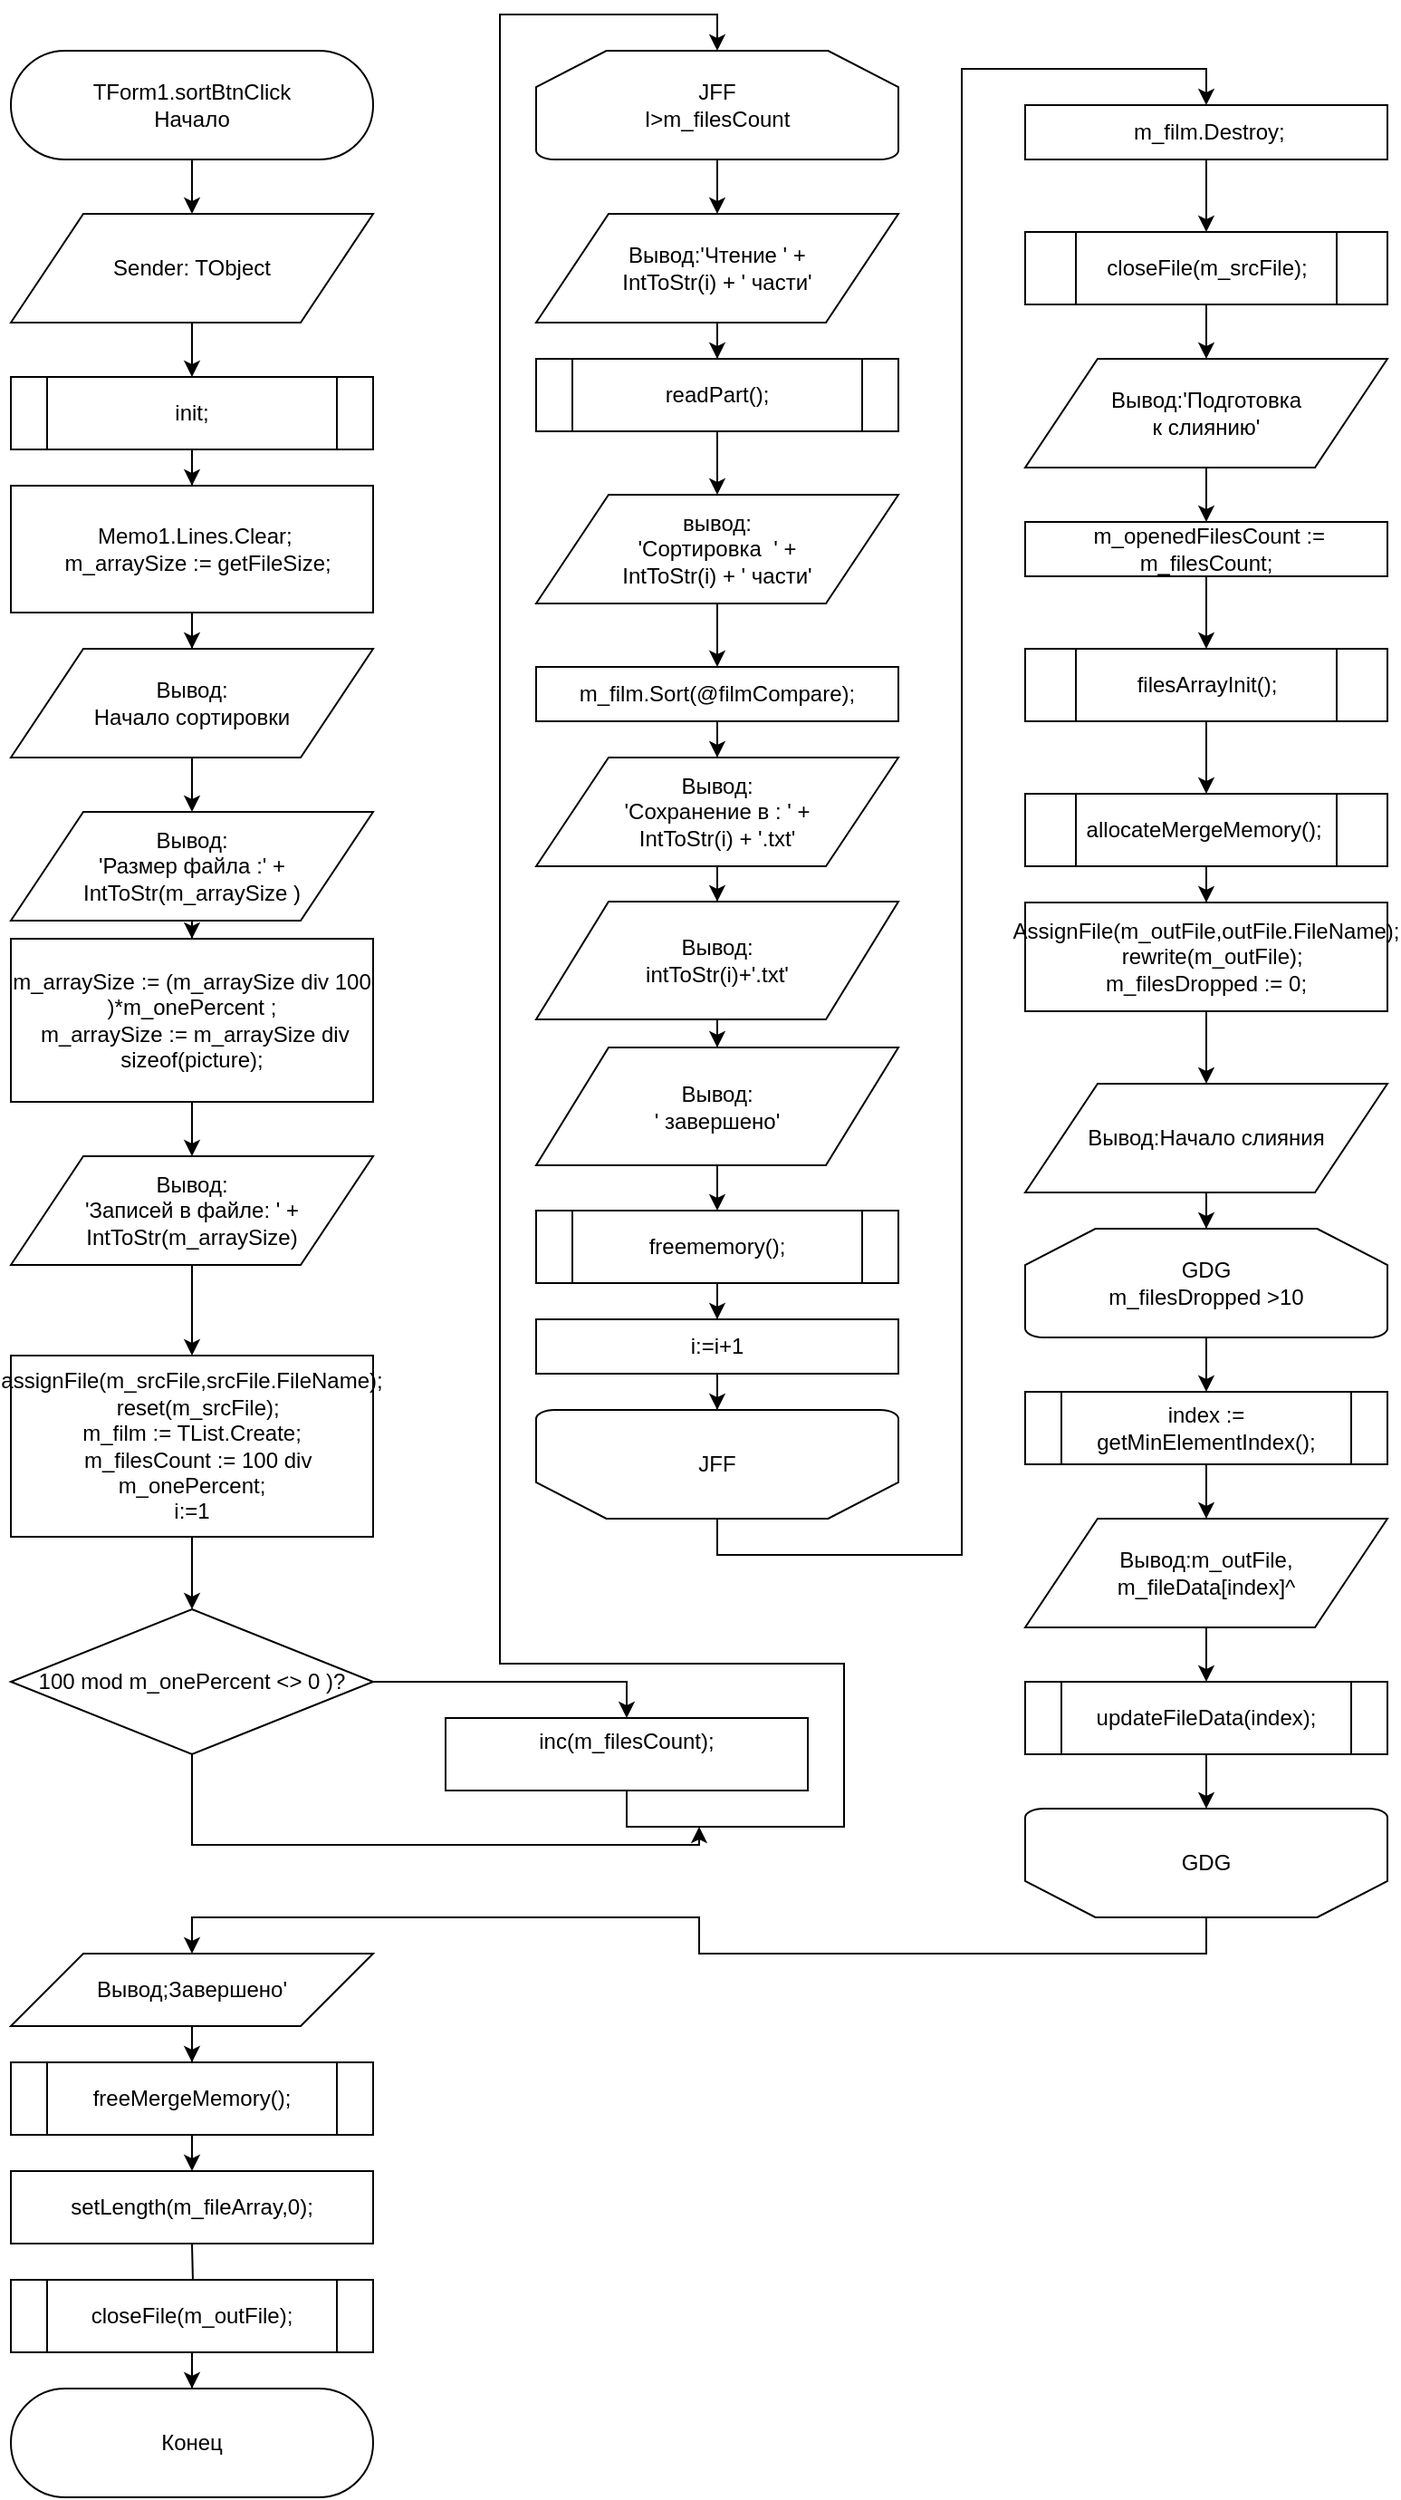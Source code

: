 <mxfile version="13.3.0" type="device"><diagram id="ahdpI5GsP08YjSviYUGm" name="Страница 1"><mxGraphModel dx="644" dy="787" grid="1" gridSize="10" guides="1" tooltips="1" connect="1" arrows="1" fold="1" page="1" pageScale="1" pageWidth="827" pageHeight="1169" math="0" shadow="0"><root><mxCell id="0"/><mxCell id="1" parent="0"/><mxCell id="VddNr5TeRaoHhREz-XBq-5" style="edgeStyle=orthogonalEdgeStyle;rounded=0;orthogonalLoop=1;jettySize=auto;html=1;exitX=0.5;exitY=1;exitDx=0;exitDy=0;" edge="1" parent="1" source="VddNr5TeRaoHhREz-XBq-2" target="VddNr5TeRaoHhREz-XBq-4"><mxGeometry relative="1" as="geometry"/></mxCell><mxCell id="VddNr5TeRaoHhREz-XBq-2" value="TForm1.sortBtnClick&lt;br&gt;Начало" style="rounded=1;whiteSpace=wrap;html=1;arcSize=50;" vertex="1" parent="1"><mxGeometry x="40" y="50" width="200" height="60" as="geometry"/></mxCell><mxCell id="VddNr5TeRaoHhREz-XBq-7" style="edgeStyle=orthogonalEdgeStyle;rounded=0;orthogonalLoop=1;jettySize=auto;html=1;exitX=0.5;exitY=1;exitDx=0;exitDy=0;" edge="1" parent="1" source="VddNr5TeRaoHhREz-XBq-4" target="VddNr5TeRaoHhREz-XBq-6"><mxGeometry relative="1" as="geometry"/></mxCell><mxCell id="VddNr5TeRaoHhREz-XBq-4" value="Sender: TObject" style="shape=parallelogram;perimeter=parallelogramPerimeter;whiteSpace=wrap;html=1;" vertex="1" parent="1"><mxGeometry x="40" y="140" width="200" height="60" as="geometry"/></mxCell><mxCell id="VddNr5TeRaoHhREz-XBq-9" style="edgeStyle=orthogonalEdgeStyle;rounded=0;orthogonalLoop=1;jettySize=auto;html=1;exitX=0.5;exitY=1;exitDx=0;exitDy=0;" edge="1" parent="1" source="VddNr5TeRaoHhREz-XBq-6" target="VddNr5TeRaoHhREz-XBq-8"><mxGeometry relative="1" as="geometry"/></mxCell><mxCell id="VddNr5TeRaoHhREz-XBq-6" value="init;" style="shape=process;whiteSpace=wrap;html=1;backgroundOutline=1;" vertex="1" parent="1"><mxGeometry x="40" y="230" width="200" height="40" as="geometry"/></mxCell><mxCell id="VddNr5TeRaoHhREz-XBq-11" style="edgeStyle=orthogonalEdgeStyle;rounded=0;orthogonalLoop=1;jettySize=auto;html=1;exitX=0.5;exitY=1;exitDx=0;exitDy=0;" edge="1" parent="1" source="VddNr5TeRaoHhREz-XBq-8" target="VddNr5TeRaoHhREz-XBq-10"><mxGeometry relative="1" as="geometry"/></mxCell><mxCell id="VddNr5TeRaoHhREz-XBq-8" value="&amp;nbsp;Memo1.Lines.Clear;&lt;br&gt;&amp;nbsp; m_arraySize := getFileSize;" style="rounded=0;whiteSpace=wrap;html=1;" vertex="1" parent="1"><mxGeometry x="40" y="290" width="200" height="70" as="geometry"/></mxCell><mxCell id="VddNr5TeRaoHhREz-XBq-13" style="edgeStyle=orthogonalEdgeStyle;rounded=0;orthogonalLoop=1;jettySize=auto;html=1;exitX=0.5;exitY=1;exitDx=0;exitDy=0;" edge="1" parent="1" source="VddNr5TeRaoHhREz-XBq-10" target="VddNr5TeRaoHhREz-XBq-12"><mxGeometry relative="1" as="geometry"/></mxCell><mxCell id="VddNr5TeRaoHhREz-XBq-10" value="Вывод:&lt;br&gt;Начало сортировки" style="shape=parallelogram;perimeter=parallelogramPerimeter;whiteSpace=wrap;html=1;" vertex="1" parent="1"><mxGeometry x="40" y="380" width="200" height="60" as="geometry"/></mxCell><mxCell id="VddNr5TeRaoHhREz-XBq-15" style="edgeStyle=orthogonalEdgeStyle;rounded=0;orthogonalLoop=1;jettySize=auto;html=1;exitX=0.5;exitY=1;exitDx=0;exitDy=0;" edge="1" parent="1" source="VddNr5TeRaoHhREz-XBq-12" target="VddNr5TeRaoHhREz-XBq-14"><mxGeometry relative="1" as="geometry"/></mxCell><mxCell id="VddNr5TeRaoHhREz-XBq-12" value="Вывод:&lt;br&gt;'Размер файла :' + IntToStr(m_arraySize )" style="shape=parallelogram;perimeter=parallelogramPerimeter;whiteSpace=wrap;html=1;" vertex="1" parent="1"><mxGeometry x="40" y="470" width="200" height="60" as="geometry"/></mxCell><mxCell id="VddNr5TeRaoHhREz-XBq-17" style="edgeStyle=orthogonalEdgeStyle;rounded=0;orthogonalLoop=1;jettySize=auto;html=1;exitX=0.5;exitY=1;exitDx=0;exitDy=0;" edge="1" parent="1" source="VddNr5TeRaoHhREz-XBq-14" target="VddNr5TeRaoHhREz-XBq-16"><mxGeometry relative="1" as="geometry"/></mxCell><mxCell id="VddNr5TeRaoHhREz-XBq-14" value="m_arraySize := (m_arraySize div 100 )*m_onePercent ;&lt;br&gt;&amp;nbsp;m_arraySize := m_arraySize div sizeof(picture);" style="rounded=0;whiteSpace=wrap;html=1;" vertex="1" parent="1"><mxGeometry x="40" y="540" width="200" height="90" as="geometry"/></mxCell><mxCell id="VddNr5TeRaoHhREz-XBq-21" style="edgeStyle=orthogonalEdgeStyle;rounded=0;orthogonalLoop=1;jettySize=auto;html=1;exitX=0.5;exitY=1;exitDx=0;exitDy=0;" edge="1" parent="1" source="VddNr5TeRaoHhREz-XBq-16" target="VddNr5TeRaoHhREz-XBq-18"><mxGeometry relative="1" as="geometry"/></mxCell><mxCell id="VddNr5TeRaoHhREz-XBq-16" value="Вывод:&lt;br&gt;'Записей в файле: ' + IntToStr(m_arraySize)" style="shape=parallelogram;perimeter=parallelogramPerimeter;whiteSpace=wrap;html=1;" vertex="1" parent="1"><mxGeometry x="40" y="660" width="200" height="60" as="geometry"/></mxCell><mxCell id="VddNr5TeRaoHhREz-XBq-23" style="edgeStyle=orthogonalEdgeStyle;rounded=0;orthogonalLoop=1;jettySize=auto;html=1;exitX=0.5;exitY=1;exitDx=0;exitDy=0;" edge="1" parent="1" source="VddNr5TeRaoHhREz-XBq-18" target="VddNr5TeRaoHhREz-XBq-22"><mxGeometry relative="1" as="geometry"/></mxCell><mxCell id="VddNr5TeRaoHhREz-XBq-18" value="&lt;div&gt;assignFile(m_srcFile,srcFile.FileName);&lt;/div&gt;&lt;div&gt;&amp;nbsp; reset(m_srcFile);&lt;/div&gt;&lt;div&gt;&lt;div&gt;m_film := TList.Create;&lt;/div&gt;&lt;div&gt;&amp;nbsp; m_filesCount := 100 div m_onePercent;&lt;/div&gt;&lt;/div&gt;&lt;div&gt;i:=1&lt;/div&gt;" style="rounded=0;whiteSpace=wrap;html=1;" vertex="1" parent="1"><mxGeometry x="40" y="770" width="200" height="100" as="geometry"/></mxCell><mxCell id="VddNr5TeRaoHhREz-XBq-25" style="edgeStyle=orthogonalEdgeStyle;rounded=0;orthogonalLoop=1;jettySize=auto;html=1;exitX=1;exitY=0.5;exitDx=0;exitDy=0;entryX=0.5;entryY=0;entryDx=0;entryDy=0;" edge="1" parent="1" source="VddNr5TeRaoHhREz-XBq-22" target="VddNr5TeRaoHhREz-XBq-24"><mxGeometry relative="1" as="geometry"/></mxCell><mxCell id="VddNr5TeRaoHhREz-XBq-28" style="edgeStyle=orthogonalEdgeStyle;rounded=0;orthogonalLoop=1;jettySize=auto;html=1;exitX=0.5;exitY=1;exitDx=0;exitDy=0;" edge="1" parent="1" source="VddNr5TeRaoHhREz-XBq-22"><mxGeometry relative="1" as="geometry"><mxPoint x="420" y="1030" as="targetPoint"/><Array as="points"><mxPoint x="140" y="1040"/><mxPoint x="420" y="1040"/></Array></mxGeometry></mxCell><mxCell id="VddNr5TeRaoHhREz-XBq-22" value="100 mod m_onePercent &amp;lt;&amp;gt; 0 )?" style="rhombus;whiteSpace=wrap;html=1;" vertex="1" parent="1"><mxGeometry x="40" y="910" width="200" height="80" as="geometry"/></mxCell><mxCell id="VddNr5TeRaoHhREz-XBq-27" style="edgeStyle=orthogonalEdgeStyle;rounded=0;orthogonalLoop=1;jettySize=auto;html=1;exitX=0.5;exitY=1;exitDx=0;exitDy=0;entryX=0.5;entryY=0;entryDx=0;entryDy=0;entryPerimeter=0;" edge="1" parent="1" source="VddNr5TeRaoHhREz-XBq-24" target="VddNr5TeRaoHhREz-XBq-26"><mxGeometry relative="1" as="geometry"><Array as="points"><mxPoint x="380" y="1030"/><mxPoint x="500" y="1030"/><mxPoint x="500" y="940"/><mxPoint x="310" y="940"/><mxPoint x="310" y="30"/><mxPoint x="430" y="30"/></Array></mxGeometry></mxCell><mxCell id="VddNr5TeRaoHhREz-XBq-24" value="&lt;div&gt;inc(m_filesCount);&lt;/div&gt;&lt;div&gt;&lt;br&gt;&lt;/div&gt;" style="rounded=0;whiteSpace=wrap;html=1;" vertex="1" parent="1"><mxGeometry x="280" y="970" width="200" height="40" as="geometry"/></mxCell><mxCell id="VddNr5TeRaoHhREz-XBq-30" style="edgeStyle=orthogonalEdgeStyle;rounded=0;orthogonalLoop=1;jettySize=auto;html=1;exitX=0.5;exitY=1;exitDx=0;exitDy=0;exitPerimeter=0;" edge="1" parent="1" source="VddNr5TeRaoHhREz-XBq-26" target="VddNr5TeRaoHhREz-XBq-29"><mxGeometry relative="1" as="geometry"/></mxCell><mxCell id="VddNr5TeRaoHhREz-XBq-26" value="JFF&lt;br&gt;I&amp;gt;m_filesCount" style="strokeWidth=1;html=1;shape=mxgraph.flowchart.loop_limit;whiteSpace=wrap;" vertex="1" parent="1"><mxGeometry x="330" y="50" width="200" height="60" as="geometry"/></mxCell><mxCell id="VddNr5TeRaoHhREz-XBq-32" style="edgeStyle=orthogonalEdgeStyle;rounded=0;orthogonalLoop=1;jettySize=auto;html=1;exitX=0.5;exitY=1;exitDx=0;exitDy=0;" edge="1" parent="1" source="VddNr5TeRaoHhREz-XBq-29" target="VddNr5TeRaoHhREz-XBq-31"><mxGeometry relative="1" as="geometry"/></mxCell><mxCell id="VddNr5TeRaoHhREz-XBq-29" value="Вывод:'Чтение ' + &lt;br&gt;IntToStr(i) + ' части'" style="shape=parallelogram;perimeter=parallelogramPerimeter;whiteSpace=wrap;html=1;strokeWidth=1;" vertex="1" parent="1"><mxGeometry x="330" y="140" width="200" height="60" as="geometry"/></mxCell><mxCell id="VddNr5TeRaoHhREz-XBq-34" style="edgeStyle=orthogonalEdgeStyle;rounded=0;orthogonalLoop=1;jettySize=auto;html=1;exitX=0.5;exitY=1;exitDx=0;exitDy=0;" edge="1" parent="1" source="VddNr5TeRaoHhREz-XBq-31" target="VddNr5TeRaoHhREz-XBq-33"><mxGeometry relative="1" as="geometry"/></mxCell><mxCell id="VddNr5TeRaoHhREz-XBq-31" value="readPart();" style="shape=process;whiteSpace=wrap;html=1;backgroundOutline=1;strokeWidth=1;" vertex="1" parent="1"><mxGeometry x="330" y="220" width="200" height="40" as="geometry"/></mxCell><mxCell id="VddNr5TeRaoHhREz-XBq-36" style="edgeStyle=orthogonalEdgeStyle;rounded=0;orthogonalLoop=1;jettySize=auto;html=1;exitX=0.5;exitY=1;exitDx=0;exitDy=0;" edge="1" parent="1" source="VddNr5TeRaoHhREz-XBq-33" target="VddNr5TeRaoHhREz-XBq-35"><mxGeometry relative="1" as="geometry"/></mxCell><mxCell id="VddNr5TeRaoHhREz-XBq-33" value="вывод:&lt;br&gt;'Сортировка&amp;nbsp; ' + &lt;br&gt;IntToStr(i) + ' части'" style="shape=parallelogram;perimeter=parallelogramPerimeter;whiteSpace=wrap;html=1;strokeWidth=1;" vertex="1" parent="1"><mxGeometry x="330" y="295" width="200" height="60" as="geometry"/></mxCell><mxCell id="VddNr5TeRaoHhREz-XBq-41" style="edgeStyle=orthogonalEdgeStyle;rounded=0;orthogonalLoop=1;jettySize=auto;html=1;exitX=0.5;exitY=1;exitDx=0;exitDy=0;" edge="1" parent="1" source="VddNr5TeRaoHhREz-XBq-35" target="VddNr5TeRaoHhREz-XBq-37"><mxGeometry relative="1" as="geometry"/></mxCell><mxCell id="VddNr5TeRaoHhREz-XBq-35" value="m_film.Sort(@filmCompare);" style="rounded=0;whiteSpace=wrap;html=1;strokeWidth=1;" vertex="1" parent="1"><mxGeometry x="330" y="390" width="200" height="30" as="geometry"/></mxCell><mxCell id="VddNr5TeRaoHhREz-XBq-40" style="edgeStyle=orthogonalEdgeStyle;rounded=0;orthogonalLoop=1;jettySize=auto;html=1;exitX=0.5;exitY=1;exitDx=0;exitDy=0;" edge="1" parent="1" source="VddNr5TeRaoHhREz-XBq-37" target="VddNr5TeRaoHhREz-XBq-38"><mxGeometry relative="1" as="geometry"/></mxCell><mxCell id="VddNr5TeRaoHhREz-XBq-37" value="Вывод:&lt;br&gt;'Сохранение в : ' + &lt;br&gt;IntToStr(i) + '.txt'" style="shape=parallelogram;perimeter=parallelogramPerimeter;whiteSpace=wrap;html=1;strokeWidth=1;" vertex="1" parent="1"><mxGeometry x="330" y="440" width="200" height="60" as="geometry"/></mxCell><mxCell id="VddNr5TeRaoHhREz-XBq-42" style="edgeStyle=orthogonalEdgeStyle;rounded=0;orthogonalLoop=1;jettySize=auto;html=1;exitX=0.5;exitY=1;exitDx=0;exitDy=0;" edge="1" parent="1" source="VddNr5TeRaoHhREz-XBq-38" target="VddNr5TeRaoHhREz-XBq-39"><mxGeometry relative="1" as="geometry"/></mxCell><mxCell id="VddNr5TeRaoHhREz-XBq-38" value="Вывод:&lt;br&gt;intToStr(i)+'.txt'" style="shape=parallelogram;perimeter=parallelogramPerimeter;whiteSpace=wrap;html=1;strokeWidth=1;" vertex="1" parent="1"><mxGeometry x="330" y="519.5" width="200" height="65" as="geometry"/></mxCell><mxCell id="VddNr5TeRaoHhREz-XBq-44" style="edgeStyle=orthogonalEdgeStyle;rounded=0;orthogonalLoop=1;jettySize=auto;html=1;exitX=0.5;exitY=1;exitDx=0;exitDy=0;" edge="1" parent="1" source="VddNr5TeRaoHhREz-XBq-39" target="VddNr5TeRaoHhREz-XBq-43"><mxGeometry relative="1" as="geometry"/></mxCell><mxCell id="VddNr5TeRaoHhREz-XBq-39" value="Вывод:&lt;br&gt;' завершено'" style="shape=parallelogram;perimeter=parallelogramPerimeter;whiteSpace=wrap;html=1;strokeWidth=1;" vertex="1" parent="1"><mxGeometry x="330" y="600" width="200" height="65" as="geometry"/></mxCell><mxCell id="VddNr5TeRaoHhREz-XBq-46" style="edgeStyle=orthogonalEdgeStyle;rounded=0;orthogonalLoop=1;jettySize=auto;html=1;exitX=0.5;exitY=1;exitDx=0;exitDy=0;" edge="1" parent="1" source="VddNr5TeRaoHhREz-XBq-43" target="VddNr5TeRaoHhREz-XBq-45"><mxGeometry relative="1" as="geometry"/></mxCell><mxCell id="VddNr5TeRaoHhREz-XBq-43" value="freememory();" style="shape=process;whiteSpace=wrap;html=1;backgroundOutline=1;strokeWidth=1;" vertex="1" parent="1"><mxGeometry x="330" y="690" width="200" height="40" as="geometry"/></mxCell><mxCell id="VddNr5TeRaoHhREz-XBq-48" style="edgeStyle=orthogonalEdgeStyle;rounded=0;orthogonalLoop=1;jettySize=auto;html=1;exitX=0.5;exitY=1;exitDx=0;exitDy=0;" edge="1" parent="1" source="VddNr5TeRaoHhREz-XBq-45" target="VddNr5TeRaoHhREz-XBq-47"><mxGeometry relative="1" as="geometry"/></mxCell><mxCell id="VddNr5TeRaoHhREz-XBq-45" value="i:=i+1" style="rounded=0;whiteSpace=wrap;html=1;strokeWidth=1;" vertex="1" parent="1"><mxGeometry x="330" y="750" width="200" height="30" as="geometry"/></mxCell><mxCell id="VddNr5TeRaoHhREz-XBq-56" style="edgeStyle=orthogonalEdgeStyle;rounded=0;orthogonalLoop=1;jettySize=auto;html=1;exitX=0.5;exitY=0;exitDx=0;exitDy=0;exitPerimeter=0;entryX=0.5;entryY=0;entryDx=0;entryDy=0;" edge="1" parent="1" source="VddNr5TeRaoHhREz-XBq-47" target="VddNr5TeRaoHhREz-XBq-49"><mxGeometry relative="1" as="geometry"/></mxCell><mxCell id="VddNr5TeRaoHhREz-XBq-47" value="&lt;span&gt;JFF&lt;/span&gt;" style="strokeWidth=1;html=1;shape=mxgraph.flowchart.loop_limit;whiteSpace=wrap;direction=west;" vertex="1" parent="1"><mxGeometry x="330" y="800" width="200" height="60" as="geometry"/></mxCell><mxCell id="VddNr5TeRaoHhREz-XBq-51" style="edgeStyle=orthogonalEdgeStyle;rounded=0;orthogonalLoop=1;jettySize=auto;html=1;exitX=0.5;exitY=1;exitDx=0;exitDy=0;" edge="1" parent="1" source="VddNr5TeRaoHhREz-XBq-49" target="VddNr5TeRaoHhREz-XBq-50"><mxGeometry relative="1" as="geometry"/></mxCell><mxCell id="VddNr5TeRaoHhREz-XBq-49" value="&amp;nbsp;m_film.Destroy;" style="rounded=0;whiteSpace=wrap;html=1;strokeWidth=1;" vertex="1" parent="1"><mxGeometry x="600" y="80" width="200" height="30" as="geometry"/></mxCell><mxCell id="VddNr5TeRaoHhREz-XBq-55" style="edgeStyle=orthogonalEdgeStyle;rounded=0;orthogonalLoop=1;jettySize=auto;html=1;exitX=0.5;exitY=1;exitDx=0;exitDy=0;" edge="1" parent="1" source="VddNr5TeRaoHhREz-XBq-50" target="VddNr5TeRaoHhREz-XBq-53"><mxGeometry relative="1" as="geometry"/></mxCell><mxCell id="VddNr5TeRaoHhREz-XBq-50" value="" style="verticalLabelPosition=bottom;verticalAlign=top;html=1;shape=process;whiteSpace=wrap;rounded=1;size=0.14;arcSize=0;strokeWidth=1;" vertex="1" parent="1"><mxGeometry x="600" y="150" width="200" height="40" as="geometry"/></mxCell><mxCell id="VddNr5TeRaoHhREz-XBq-52" value="closeFile(m_srcFile);" style="text;html=1;align=center;verticalAlign=middle;resizable=0;points=[];autosize=1;" vertex="1" parent="1"><mxGeometry x="635" y="160" width="130" height="20" as="geometry"/></mxCell><mxCell id="VddNr5TeRaoHhREz-XBq-64" style="edgeStyle=orthogonalEdgeStyle;rounded=0;orthogonalLoop=1;jettySize=auto;html=1;exitX=0.5;exitY=1;exitDx=0;exitDy=0;" edge="1" parent="1" source="VddNr5TeRaoHhREz-XBq-53" target="VddNr5TeRaoHhREz-XBq-60"><mxGeometry relative="1" as="geometry"/></mxCell><mxCell id="VddNr5TeRaoHhREz-XBq-53" value="Вывод:'Подготовка &lt;br&gt;к слиянию'" style="shape=parallelogram;perimeter=parallelogramPerimeter;whiteSpace=wrap;html=1;strokeWidth=1;" vertex="1" parent="1"><mxGeometry x="600" y="220" width="200" height="60" as="geometry"/></mxCell><mxCell id="VddNr5TeRaoHhREz-XBq-59" style="edgeStyle=orthogonalEdgeStyle;rounded=0;orthogonalLoop=1;jettySize=auto;html=1;exitX=0.5;exitY=1;exitDx=0;exitDy=0;" edge="1" parent="1" source="VddNr5TeRaoHhREz-XBq-60" target="VddNr5TeRaoHhREz-XBq-62"><mxGeometry relative="1" as="geometry"/></mxCell><mxCell id="VddNr5TeRaoHhREz-XBq-60" value="&amp;nbsp;m_openedFilesCount := m_filesCount;" style="rounded=0;whiteSpace=wrap;html=1;strokeWidth=1;" vertex="1" parent="1"><mxGeometry x="600" y="310" width="200" height="30" as="geometry"/></mxCell><mxCell id="VddNr5TeRaoHhREz-XBq-68" value="" style="edgeStyle=orthogonalEdgeStyle;rounded=0;orthogonalLoop=1;jettySize=auto;html=1;" edge="1" parent="1" source="VddNr5TeRaoHhREz-XBq-62" target="VddNr5TeRaoHhREz-XBq-67"><mxGeometry relative="1" as="geometry"/></mxCell><mxCell id="VddNr5TeRaoHhREz-XBq-62" value="" style="verticalLabelPosition=bottom;verticalAlign=top;html=1;shape=process;whiteSpace=wrap;rounded=1;size=0.14;arcSize=0;strokeWidth=1;" vertex="1" parent="1"><mxGeometry x="600" y="380" width="200" height="40" as="geometry"/></mxCell><mxCell id="VddNr5TeRaoHhREz-XBq-72" style="edgeStyle=orthogonalEdgeStyle;rounded=0;orthogonalLoop=1;jettySize=auto;html=1;exitX=0.5;exitY=1;exitDx=0;exitDy=0;" edge="1" parent="1" source="VddNr5TeRaoHhREz-XBq-67" target="VddNr5TeRaoHhREz-XBq-70"><mxGeometry relative="1" as="geometry"/></mxCell><mxCell id="VddNr5TeRaoHhREz-XBq-67" value="" style="verticalLabelPosition=bottom;verticalAlign=top;html=1;shape=process;whiteSpace=wrap;rounded=1;size=0.14;arcSize=0;strokeWidth=1;" vertex="1" parent="1"><mxGeometry x="600" y="460" width="200" height="40" as="geometry"/></mxCell><mxCell id="VddNr5TeRaoHhREz-XBq-63" value="filesArrayInit();" style="text;html=1;align=center;verticalAlign=middle;resizable=0;points=[];autosize=1;" vertex="1" parent="1"><mxGeometry x="655" y="390" width="90" height="20" as="geometry"/></mxCell><mxCell id="VddNr5TeRaoHhREz-XBq-69" value="&amp;nbsp; allocateMergeMemory();" style="text;html=1;align=center;verticalAlign=middle;resizable=0;points=[];autosize=1;" vertex="1" parent="1"><mxGeometry x="620" y="470" width="150" height="20" as="geometry"/></mxCell><mxCell id="VddNr5TeRaoHhREz-XBq-74" style="edgeStyle=orthogonalEdgeStyle;rounded=0;orthogonalLoop=1;jettySize=auto;html=1;exitX=0.5;exitY=1;exitDx=0;exitDy=0;" edge="1" parent="1" source="VddNr5TeRaoHhREz-XBq-70" target="VddNr5TeRaoHhREz-XBq-73"><mxGeometry relative="1" as="geometry"/></mxCell><mxCell id="VddNr5TeRaoHhREz-XBq-70" value="&lt;div&gt;AssignFile(m_outFile,outFile.FileName);&lt;/div&gt;&lt;div&gt;&amp;nbsp; rewrite(m_outFile);&lt;/div&gt;&lt;div&gt;m_filesDropped := 0;&lt;/div&gt;" style="rounded=0;whiteSpace=wrap;html=1;strokeWidth=1;" vertex="1" parent="1"><mxGeometry x="600" y="520" width="200" height="60" as="geometry"/></mxCell><mxCell id="VddNr5TeRaoHhREz-XBq-76" style="edgeStyle=orthogonalEdgeStyle;rounded=0;orthogonalLoop=1;jettySize=auto;html=1;exitX=0.5;exitY=1;exitDx=0;exitDy=0;" edge="1" parent="1" source="VddNr5TeRaoHhREz-XBq-73" target="VddNr5TeRaoHhREz-XBq-75"><mxGeometry relative="1" as="geometry"/></mxCell><mxCell id="VddNr5TeRaoHhREz-XBq-73" value="Вывод:Начало слияния" style="shape=parallelogram;perimeter=parallelogramPerimeter;whiteSpace=wrap;html=1;strokeWidth=1;" vertex="1" parent="1"><mxGeometry x="600" y="620" width="200" height="60" as="geometry"/></mxCell><mxCell id="VddNr5TeRaoHhREz-XBq-78" style="edgeStyle=orthogonalEdgeStyle;rounded=0;orthogonalLoop=1;jettySize=auto;html=1;exitX=0.5;exitY=1;exitDx=0;exitDy=0;exitPerimeter=0;" edge="1" parent="1" source="VddNr5TeRaoHhREz-XBq-75" target="VddNr5TeRaoHhREz-XBq-77"><mxGeometry relative="1" as="geometry"/></mxCell><mxCell id="VddNr5TeRaoHhREz-XBq-75" value="GDG&lt;br&gt;m_filesDropped &amp;gt;10" style="strokeWidth=1;html=1;shape=mxgraph.flowchart.loop_limit;whiteSpace=wrap;" vertex="1" parent="1"><mxGeometry x="600" y="700" width="200" height="60" as="geometry"/></mxCell><mxCell id="VddNr5TeRaoHhREz-XBq-80" style="edgeStyle=orthogonalEdgeStyle;rounded=0;orthogonalLoop=1;jettySize=auto;html=1;exitX=0.5;exitY=1;exitDx=0;exitDy=0;" edge="1" parent="1" source="VddNr5TeRaoHhREz-XBq-77" target="VddNr5TeRaoHhREz-XBq-79"><mxGeometry relative="1" as="geometry"/></mxCell><mxCell id="VddNr5TeRaoHhREz-XBq-77" value="index := getMinElementIndex();" style="shape=process;whiteSpace=wrap;html=1;backgroundOutline=1;strokeWidth=1;" vertex="1" parent="1"><mxGeometry x="600" y="790" width="200" height="40" as="geometry"/></mxCell><mxCell id="VddNr5TeRaoHhREz-XBq-82" style="edgeStyle=orthogonalEdgeStyle;rounded=0;orthogonalLoop=1;jettySize=auto;html=1;exitX=0.5;exitY=1;exitDx=0;exitDy=0;" edge="1" parent="1" source="VddNr5TeRaoHhREz-XBq-79" target="VddNr5TeRaoHhREz-XBq-81"><mxGeometry relative="1" as="geometry"/></mxCell><mxCell id="VddNr5TeRaoHhREz-XBq-79" value="Вывод:m_outFile,&lt;br&gt;m_fileData[index]^" style="shape=parallelogram;perimeter=parallelogramPerimeter;whiteSpace=wrap;html=1;strokeWidth=1;" vertex="1" parent="1"><mxGeometry x="600" y="860" width="200" height="60" as="geometry"/></mxCell><mxCell id="VddNr5TeRaoHhREz-XBq-84" style="edgeStyle=orthogonalEdgeStyle;rounded=0;orthogonalLoop=1;jettySize=auto;html=1;exitX=0.5;exitY=1;exitDx=0;exitDy=0;" edge="1" parent="1" source="VddNr5TeRaoHhREz-XBq-81" target="VddNr5TeRaoHhREz-XBq-83"><mxGeometry relative="1" as="geometry"/></mxCell><mxCell id="VddNr5TeRaoHhREz-XBq-81" value="updateFileData(index);" style="shape=process;whiteSpace=wrap;html=1;backgroundOutline=1;strokeWidth=1;" vertex="1" parent="1"><mxGeometry x="600" y="950" width="200" height="40" as="geometry"/></mxCell><mxCell id="VddNr5TeRaoHhREz-XBq-96" style="edgeStyle=orthogonalEdgeStyle;rounded=0;orthogonalLoop=1;jettySize=auto;html=1;exitX=0.5;exitY=0;exitDx=0;exitDy=0;exitPerimeter=0;" edge="1" parent="1" source="VddNr5TeRaoHhREz-XBq-83" target="VddNr5TeRaoHhREz-XBq-85"><mxGeometry relative="1" as="geometry"/></mxCell><mxCell id="VddNr5TeRaoHhREz-XBq-83" value="GDG" style="strokeWidth=1;html=1;shape=mxgraph.flowchart.loop_limit;whiteSpace=wrap;direction=west;" vertex="1" parent="1"><mxGeometry x="600" y="1020" width="200" height="60" as="geometry"/></mxCell><mxCell id="VddNr5TeRaoHhREz-XBq-88" style="edgeStyle=orthogonalEdgeStyle;rounded=0;orthogonalLoop=1;jettySize=auto;html=1;exitX=0.5;exitY=1;exitDx=0;exitDy=0;" edge="1" parent="1" source="VddNr5TeRaoHhREz-XBq-85" target="VddNr5TeRaoHhREz-XBq-86"><mxGeometry relative="1" as="geometry"/></mxCell><mxCell id="VddNr5TeRaoHhREz-XBq-85" value="Вывод;Завершено'" style="shape=parallelogram;perimeter=parallelogramPerimeter;whiteSpace=wrap;html=1;strokeWidth=1;" vertex="1" parent="1"><mxGeometry x="40" y="1100" width="200" height="40" as="geometry"/></mxCell><mxCell id="VddNr5TeRaoHhREz-XBq-90" value="" style="edgeStyle=orthogonalEdgeStyle;rounded=0;orthogonalLoop=1;jettySize=auto;html=1;" edge="1" parent="1" source="VddNr5TeRaoHhREz-XBq-86"><mxGeometry relative="1" as="geometry"><mxPoint x="140" y="1220" as="targetPoint"/></mxGeometry></mxCell><mxCell id="VddNr5TeRaoHhREz-XBq-86" value="freeMergeMemory();" style="shape=process;whiteSpace=wrap;html=1;backgroundOutline=1;strokeWidth=1;" vertex="1" parent="1"><mxGeometry x="40" y="1160" width="200" height="40" as="geometry"/></mxCell><mxCell id="VddNr5TeRaoHhREz-XBq-92" value="" style="edgeStyle=orthogonalEdgeStyle;rounded=0;orthogonalLoop=1;jettySize=auto;html=1;" edge="1" parent="1" target="VddNr5TeRaoHhREz-XBq-91"><mxGeometry relative="1" as="geometry"><mxPoint x="140" y="1260" as="sourcePoint"/></mxGeometry></mxCell><mxCell id="VddNr5TeRaoHhREz-XBq-95" style="edgeStyle=orthogonalEdgeStyle;rounded=0;orthogonalLoop=1;jettySize=auto;html=1;exitX=0.5;exitY=1;exitDx=0;exitDy=0;" edge="1" parent="1" source="VddNr5TeRaoHhREz-XBq-91" target="VddNr5TeRaoHhREz-XBq-94"><mxGeometry relative="1" as="geometry"/></mxCell><mxCell id="VddNr5TeRaoHhREz-XBq-91" value="closeFile(m_outFile);" style="shape=process;whiteSpace=wrap;html=1;backgroundOutline=1;strokeWidth=1;" vertex="1" parent="1"><mxGeometry x="40" y="1280" width="200" height="40" as="geometry"/></mxCell><mxCell id="VddNr5TeRaoHhREz-XBq-93" value="setLength(m_fileArray,0);" style="rounded=0;whiteSpace=wrap;html=1;strokeWidth=1;" vertex="1" parent="1"><mxGeometry x="40" y="1220" width="200" height="40" as="geometry"/></mxCell><mxCell id="VddNr5TeRaoHhREz-XBq-94" value="Конец" style="rounded=1;whiteSpace=wrap;html=1;strokeWidth=1;arcSize=50;" vertex="1" parent="1"><mxGeometry x="40" y="1340" width="200" height="60" as="geometry"/></mxCell></root></mxGraphModel></diagram></mxfile>